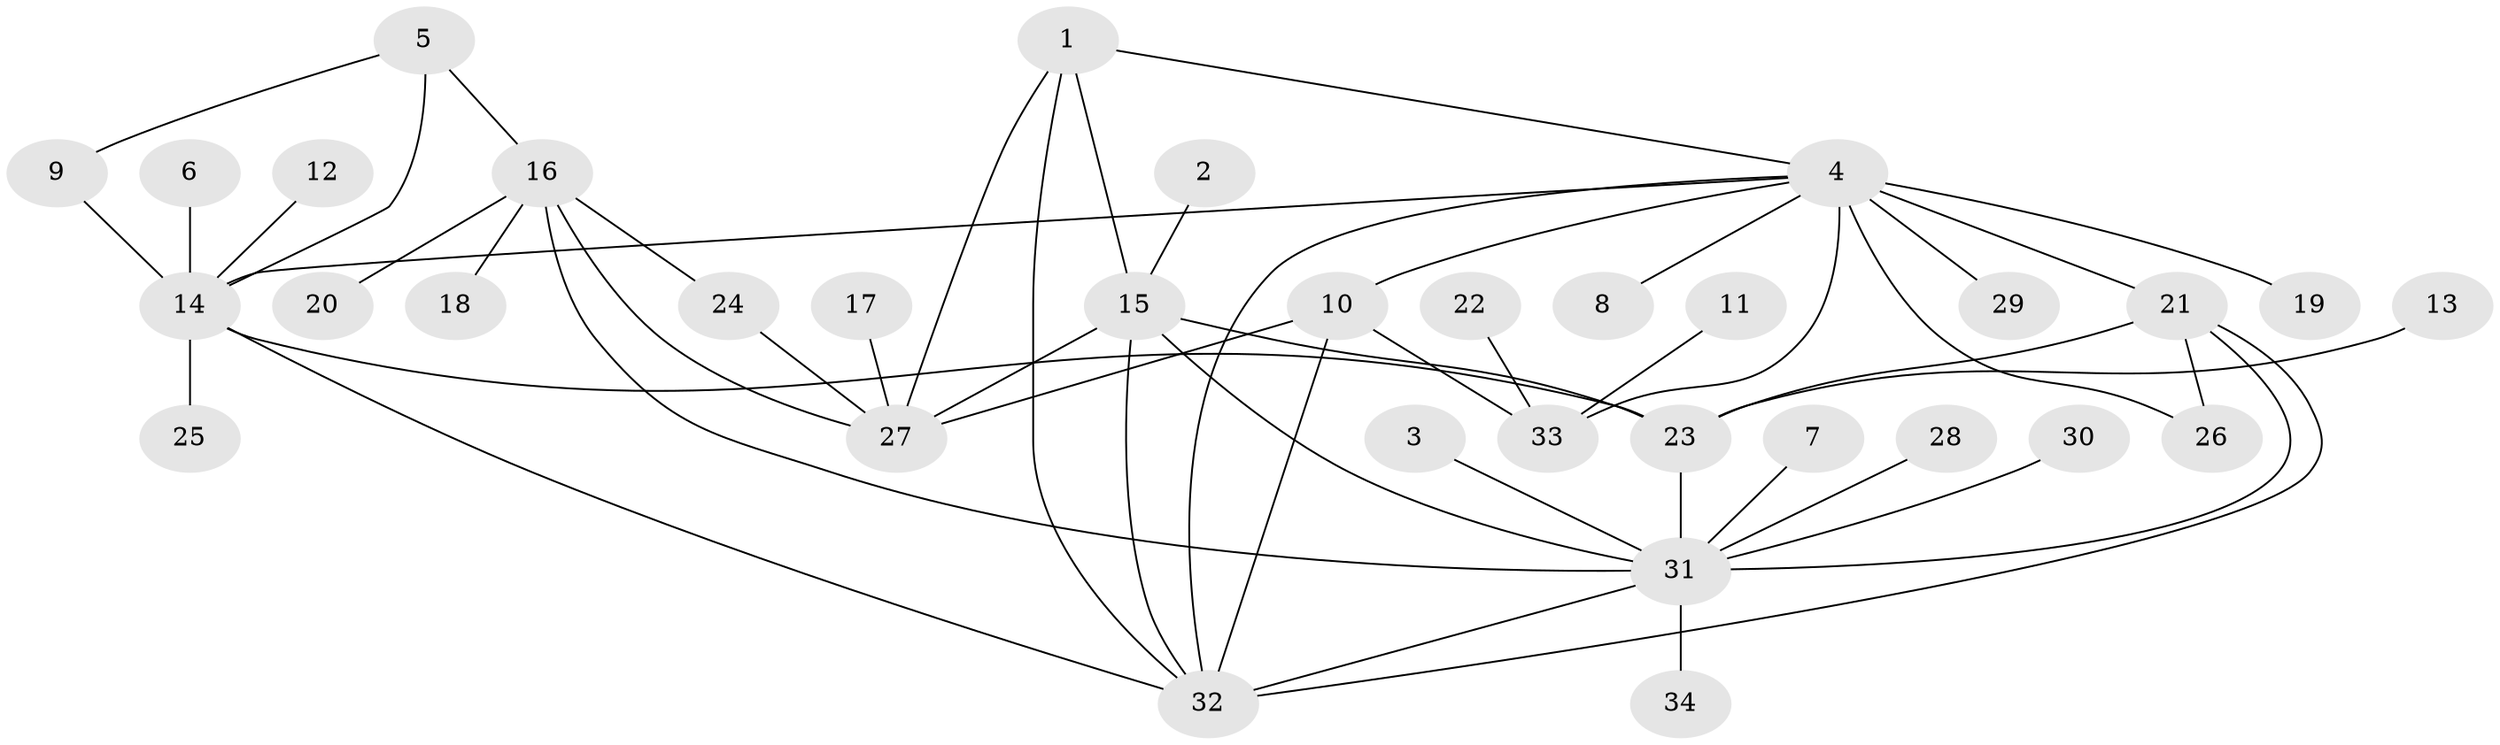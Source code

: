 // original degree distribution, {7: 0.015625, 10: 0.03125, 4: 0.0625, 11: 0.03125, 6: 0.046875, 5: 0.015625, 8: 0.03125, 3: 0.046875, 2: 0.140625, 1: 0.578125}
// Generated by graph-tools (version 1.1) at 2025/02/03/09/25 03:02:49]
// undirected, 34 vertices, 51 edges
graph export_dot {
graph [start="1"]
  node [color=gray90,style=filled];
  1;
  2;
  3;
  4;
  5;
  6;
  7;
  8;
  9;
  10;
  11;
  12;
  13;
  14;
  15;
  16;
  17;
  18;
  19;
  20;
  21;
  22;
  23;
  24;
  25;
  26;
  27;
  28;
  29;
  30;
  31;
  32;
  33;
  34;
  1 -- 4 [weight=1.0];
  1 -- 15 [weight=1.0];
  1 -- 27 [weight=1.0];
  1 -- 32 [weight=1.0];
  2 -- 15 [weight=1.0];
  3 -- 31 [weight=1.0];
  4 -- 8 [weight=1.0];
  4 -- 10 [weight=1.0];
  4 -- 14 [weight=1.0];
  4 -- 19 [weight=1.0];
  4 -- 21 [weight=1.0];
  4 -- 26 [weight=2.0];
  4 -- 29 [weight=1.0];
  4 -- 32 [weight=1.0];
  4 -- 33 [weight=1.0];
  5 -- 9 [weight=1.0];
  5 -- 14 [weight=1.0];
  5 -- 16 [weight=1.0];
  6 -- 14 [weight=1.0];
  7 -- 31 [weight=1.0];
  9 -- 14 [weight=1.0];
  10 -- 27 [weight=1.0];
  10 -- 32 [weight=1.0];
  10 -- 33 [weight=1.0];
  11 -- 33 [weight=1.0];
  12 -- 14 [weight=1.0];
  13 -- 23 [weight=1.0];
  14 -- 23 [weight=1.0];
  14 -- 25 [weight=1.0];
  14 -- 32 [weight=1.0];
  15 -- 23 [weight=1.0];
  15 -- 27 [weight=1.0];
  15 -- 31 [weight=1.0];
  15 -- 32 [weight=1.0];
  16 -- 18 [weight=1.0];
  16 -- 20 [weight=1.0];
  16 -- 24 [weight=1.0];
  16 -- 27 [weight=1.0];
  16 -- 31 [weight=1.0];
  17 -- 27 [weight=1.0];
  21 -- 23 [weight=1.0];
  21 -- 26 [weight=1.0];
  21 -- 31 [weight=1.0];
  21 -- 32 [weight=2.0];
  22 -- 33 [weight=1.0];
  23 -- 31 [weight=1.0];
  24 -- 27 [weight=1.0];
  28 -- 31 [weight=1.0];
  30 -- 31 [weight=1.0];
  31 -- 32 [weight=1.0];
  31 -- 34 [weight=1.0];
}
